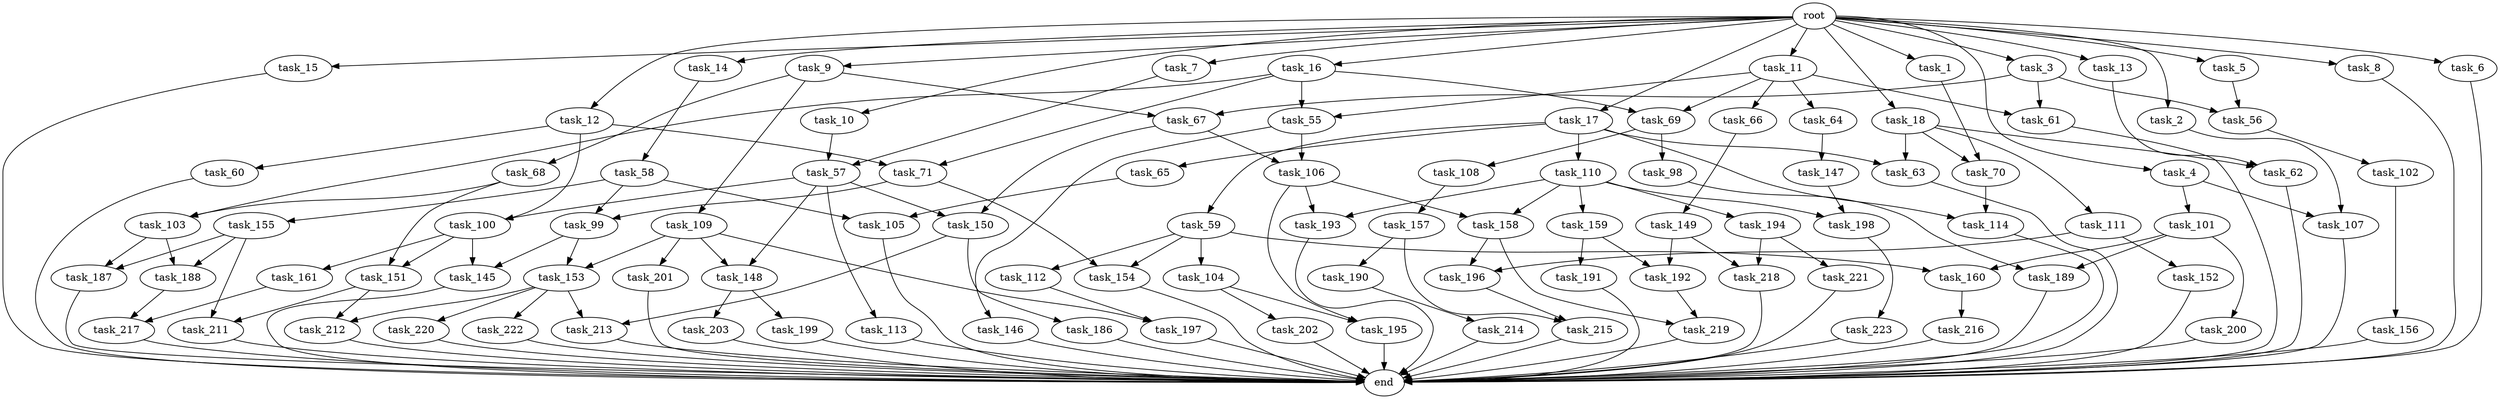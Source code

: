 digraph G {
  task_105 [size="386547056640.000000"];
  task_15 [size="1024.000000"];
  task_55 [size="558345748480.000000"];
  task_102 [size="137438953472.000000"];
  task_63 [size="833223655424.000000"];
  task_153 [size="455266533376.000000"];
  task_191 [size="137438953472.000000"];
  task_7 [size="1024.000000"];
  task_104 [size="77309411328.000000"];
  task_220 [size="420906795008.000000"];
  task_197 [size="111669149696.000000"];
  task_214 [size="77309411328.000000"];
  task_154 [size="111669149696.000000"];
  task_106 [size="858993459200.000000"];
  task_196 [size="687194767360.000000"];
  task_98 [size="309237645312.000000"];
  task_9 [size="1024.000000"];
  task_56 [size="111669149696.000000"];
  task_155 [size="77309411328.000000"];
  task_216 [size="214748364800.000000"];
  task_112 [size="77309411328.000000"];
  task_147 [size="420906795008.000000"];
  task_59 [size="695784701952.000000"];
  task_217 [size="498216206336.000000"];
  task_64 [size="420906795008.000000"];
  task_198 [size="996432412672.000000"];
  task_65 [size="695784701952.000000"];
  task_150 [size="858993459200.000000"];
  task_18 [size="1024.000000"];
  task_188 [size="1408749273088.000000"];
  task_212 [size="635655159808.000000"];
  task_68 [size="695784701952.000000"];
  task_58 [size="858993459200.000000"];
  task_160 [size="386547056640.000000"];
  task_190 [size="214748364800.000000"];
  task_61 [size="455266533376.000000"];
  task_11 [size="1024.000000"];
  task_145 [size="1279900254208.000000"];
  task_1 [size="1024.000000"];
  task_159 [size="137438953472.000000"];
  task_187 [size="1408749273088.000000"];
  task_157 [size="858993459200.000000"];
  task_109 [size="695784701952.000000"];
  task_201 [size="34359738368.000000"];
  task_189 [size="523986010112.000000"];
  task_186 [size="420906795008.000000"];
  task_69 [size="558345748480.000000"];
  task_99 [size="111669149696.000000"];
  task_156 [size="858993459200.000000"];
  task_146 [size="549755813888.000000"];
  task_194 [size="137438953472.000000"];
  task_62 [size="996432412672.000000"];
  task_66 [size="420906795008.000000"];
  task_161 [size="858993459200.000000"];
  task_213 [size="841813590016.000000"];
  task_195 [size="858993459200.000000"];
  end [size="0.000000"];
  task_192 [size="996432412672.000000"];
  task_4 [size="1024.000000"];
  task_60 [size="858993459200.000000"];
  task_10 [size="1024.000000"];
  task_193 [size="687194767360.000000"];
  task_114 [size="1245540515840.000000"];
  task_8 [size="1024.000000"];
  task_100 [size="1408749273088.000000"];
  task_70 [size="274877906944.000000"];
  task_71 [size="996432412672.000000"];
  task_67 [size="730144440320.000000"];
  task_14 [size="1024.000000"];
  task_12 [size="1024.000000"];
  task_13 [size="1024.000000"];
  task_223 [size="420906795008.000000"];
  task_108 [size="309237645312.000000"];
  task_3 [size="1024.000000"];
  task_158 [size="687194767360.000000"];
  task_5 [size="1024.000000"];
  task_103 [size="171798691840.000000"];
  task_113 [size="549755813888.000000"];
  task_6 [size="1024.000000"];
  task_203 [size="137438953472.000000"];
  task_2 [size="1024.000000"];
  task_221 [size="420906795008.000000"];
  task_219 [size="687194767360.000000"];
  task_57 [size="68719476736.000000"];
  task_107 [size="523986010112.000000"];
  task_211 [size="764504178688.000000"];
  task_149 [size="549755813888.000000"];
  task_17 [size="1024.000000"];
  task_202 [size="309237645312.000000"];
  task_200 [size="309237645312.000000"];
  root [size="0.000000"];
  task_148 [size="584115552256.000000"];
  task_101 [size="214748364800.000000"];
  task_16 [size="1024.000000"];
  task_199 [size="137438953472.000000"];
  task_152 [size="137438953472.000000"];
  task_218 [size="1279900254208.000000"];
  task_222 [size="420906795008.000000"];
  task_215 [size="292057776128.000000"];
  task_110 [size="695784701952.000000"];
  task_111 [size="137438953472.000000"];
  task_151 [size="893353197568.000000"];

  task_105 -> end [size="1.000000"];
  task_15 -> end [size="1.000000"];
  task_55 -> task_146 [size="536870912.000000"];
  task_55 -> task_106 [size="536870912.000000"];
  task_102 -> task_156 [size="838860800.000000"];
  task_63 -> end [size="1.000000"];
  task_153 -> task_212 [size="411041792.000000"];
  task_153 -> task_213 [size="411041792.000000"];
  task_153 -> task_220 [size="411041792.000000"];
  task_153 -> task_222 [size="411041792.000000"];
  task_191 -> end [size="1.000000"];
  task_7 -> task_57 [size="33554432.000000"];
  task_104 -> task_195 [size="301989888.000000"];
  task_104 -> task_202 [size="301989888.000000"];
  task_220 -> end [size="1.000000"];
  task_197 -> end [size="1.000000"];
  task_214 -> end [size="1.000000"];
  task_154 -> end [size="1.000000"];
  task_106 -> task_158 [size="536870912.000000"];
  task_106 -> task_193 [size="536870912.000000"];
  task_106 -> task_195 [size="536870912.000000"];
  task_196 -> task_215 [size="75497472.000000"];
  task_98 -> task_189 [size="209715200.000000"];
  task_9 -> task_67 [size="679477248.000000"];
  task_9 -> task_68 [size="679477248.000000"];
  task_9 -> task_109 [size="679477248.000000"];
  task_56 -> task_102 [size="134217728.000000"];
  task_155 -> task_188 [size="536870912.000000"];
  task_155 -> task_187 [size="536870912.000000"];
  task_155 -> task_211 [size="536870912.000000"];
  task_216 -> end [size="1.000000"];
  task_112 -> task_197 [size="75497472.000000"];
  task_147 -> task_198 [size="838860800.000000"];
  task_59 -> task_112 [size="75497472.000000"];
  task_59 -> task_160 [size="75497472.000000"];
  task_59 -> task_154 [size="75497472.000000"];
  task_59 -> task_104 [size="75497472.000000"];
  task_217 -> end [size="1.000000"];
  task_64 -> task_147 [size="411041792.000000"];
  task_198 -> task_223 [size="411041792.000000"];
  task_65 -> task_105 [size="301989888.000000"];
  task_150 -> task_213 [size="411041792.000000"];
  task_150 -> task_186 [size="411041792.000000"];
  task_18 -> task_63 [size="134217728.000000"];
  task_18 -> task_111 [size="134217728.000000"];
  task_18 -> task_70 [size="134217728.000000"];
  task_18 -> task_62 [size="134217728.000000"];
  task_188 -> task_217 [size="411041792.000000"];
  task_212 -> end [size="1.000000"];
  task_68 -> task_103 [size="33554432.000000"];
  task_68 -> task_151 [size="33554432.000000"];
  task_58 -> task_99 [size="75497472.000000"];
  task_58 -> task_155 [size="75497472.000000"];
  task_58 -> task_105 [size="75497472.000000"];
  task_160 -> task_216 [size="209715200.000000"];
  task_190 -> task_214 [size="75497472.000000"];
  task_61 -> end [size="1.000000"];
  task_11 -> task_66 [size="411041792.000000"];
  task_11 -> task_61 [size="411041792.000000"];
  task_11 -> task_55 [size="411041792.000000"];
  task_11 -> task_64 [size="411041792.000000"];
  task_11 -> task_69 [size="411041792.000000"];
  task_145 -> end [size="1.000000"];
  task_1 -> task_70 [size="134217728.000000"];
  task_159 -> task_191 [size="134217728.000000"];
  task_159 -> task_192 [size="134217728.000000"];
  task_187 -> end [size="1.000000"];
  task_157 -> task_215 [size="209715200.000000"];
  task_157 -> task_190 [size="209715200.000000"];
  task_109 -> task_153 [size="33554432.000000"];
  task_109 -> task_197 [size="33554432.000000"];
  task_109 -> task_148 [size="33554432.000000"];
  task_109 -> task_201 [size="33554432.000000"];
  task_201 -> end [size="1.000000"];
  task_189 -> end [size="1.000000"];
  task_186 -> end [size="1.000000"];
  task_69 -> task_108 [size="301989888.000000"];
  task_69 -> task_98 [size="301989888.000000"];
  task_99 -> task_153 [size="411041792.000000"];
  task_99 -> task_145 [size="411041792.000000"];
  task_156 -> end [size="1.000000"];
  task_146 -> end [size="1.000000"];
  task_194 -> task_221 [size="411041792.000000"];
  task_194 -> task_218 [size="411041792.000000"];
  task_62 -> end [size="1.000000"];
  task_66 -> task_149 [size="536870912.000000"];
  task_161 -> task_217 [size="75497472.000000"];
  task_213 -> end [size="1.000000"];
  task_195 -> end [size="1.000000"];
  task_192 -> task_219 [size="134217728.000000"];
  task_4 -> task_101 [size="209715200.000000"];
  task_4 -> task_107 [size="209715200.000000"];
  task_60 -> end [size="1.000000"];
  task_10 -> task_57 [size="33554432.000000"];
  task_193 -> end [size="1.000000"];
  task_114 -> end [size="1.000000"];
  task_8 -> end [size="1.000000"];
  task_100 -> task_161 [size="838860800.000000"];
  task_100 -> task_145 [size="838860800.000000"];
  task_100 -> task_151 [size="838860800.000000"];
  task_70 -> task_114 [size="536870912.000000"];
  task_71 -> task_99 [size="33554432.000000"];
  task_71 -> task_154 [size="33554432.000000"];
  task_67 -> task_150 [size="301989888.000000"];
  task_67 -> task_106 [size="301989888.000000"];
  task_14 -> task_58 [size="838860800.000000"];
  task_12 -> task_60 [size="838860800.000000"];
  task_12 -> task_100 [size="838860800.000000"];
  task_12 -> task_71 [size="838860800.000000"];
  task_13 -> task_62 [size="838860800.000000"];
  task_223 -> end [size="1.000000"];
  task_108 -> task_157 [size="838860800.000000"];
  task_3 -> task_56 [size="33554432.000000"];
  task_3 -> task_67 [size="33554432.000000"];
  task_3 -> task_61 [size="33554432.000000"];
  task_158 -> task_196 [size="536870912.000000"];
  task_158 -> task_219 [size="536870912.000000"];
  task_5 -> task_56 [size="75497472.000000"];
  task_103 -> task_187 [size="838860800.000000"];
  task_103 -> task_188 [size="838860800.000000"];
  task_113 -> end [size="1.000000"];
  task_6 -> end [size="1.000000"];
  task_203 -> end [size="1.000000"];
  task_2 -> task_107 [size="301989888.000000"];
  task_221 -> end [size="1.000000"];
  task_219 -> end [size="1.000000"];
  task_57 -> task_150 [size="536870912.000000"];
  task_57 -> task_100 [size="536870912.000000"];
  task_57 -> task_113 [size="536870912.000000"];
  task_57 -> task_148 [size="536870912.000000"];
  task_107 -> end [size="1.000000"];
  task_211 -> end [size="1.000000"];
  task_149 -> task_192 [size="838860800.000000"];
  task_149 -> task_218 [size="838860800.000000"];
  task_17 -> task_63 [size="679477248.000000"];
  task_17 -> task_65 [size="679477248.000000"];
  task_17 -> task_114 [size="679477248.000000"];
  task_17 -> task_59 [size="679477248.000000"];
  task_17 -> task_110 [size="679477248.000000"];
  task_202 -> end [size="1.000000"];
  task_200 -> end [size="1.000000"];
  root -> task_13 [size="1.000000"];
  root -> task_17 [size="1.000000"];
  root -> task_3 [size="1.000000"];
  root -> task_4 [size="1.000000"];
  root -> task_11 [size="1.000000"];
  root -> task_15 [size="1.000000"];
  root -> task_10 [size="1.000000"];
  root -> task_6 [size="1.000000"];
  root -> task_9 [size="1.000000"];
  root -> task_16 [size="1.000000"];
  root -> task_8 [size="1.000000"];
  root -> task_18 [size="1.000000"];
  root -> task_1 [size="1.000000"];
  root -> task_5 [size="1.000000"];
  root -> task_7 [size="1.000000"];
  root -> task_2 [size="1.000000"];
  root -> task_14 [size="1.000000"];
  root -> task_12 [size="1.000000"];
  task_148 -> task_199 [size="134217728.000000"];
  task_148 -> task_203 [size="134217728.000000"];
  task_101 -> task_200 [size="301989888.000000"];
  task_101 -> task_160 [size="301989888.000000"];
  task_101 -> task_189 [size="301989888.000000"];
  task_16 -> task_69 [size="134217728.000000"];
  task_16 -> task_103 [size="134217728.000000"];
  task_16 -> task_55 [size="134217728.000000"];
  task_16 -> task_71 [size="134217728.000000"];
  task_199 -> end [size="1.000000"];
  task_152 -> end [size="1.000000"];
  task_218 -> end [size="1.000000"];
  task_222 -> end [size="1.000000"];
  task_215 -> end [size="1.000000"];
  task_110 -> task_158 [size="134217728.000000"];
  task_110 -> task_193 [size="134217728.000000"];
  task_110 -> task_159 [size="134217728.000000"];
  task_110 -> task_194 [size="134217728.000000"];
  task_110 -> task_198 [size="134217728.000000"];
  task_111 -> task_196 [size="134217728.000000"];
  task_111 -> task_152 [size="134217728.000000"];
  task_151 -> task_212 [size="209715200.000000"];
  task_151 -> task_211 [size="209715200.000000"];
}

